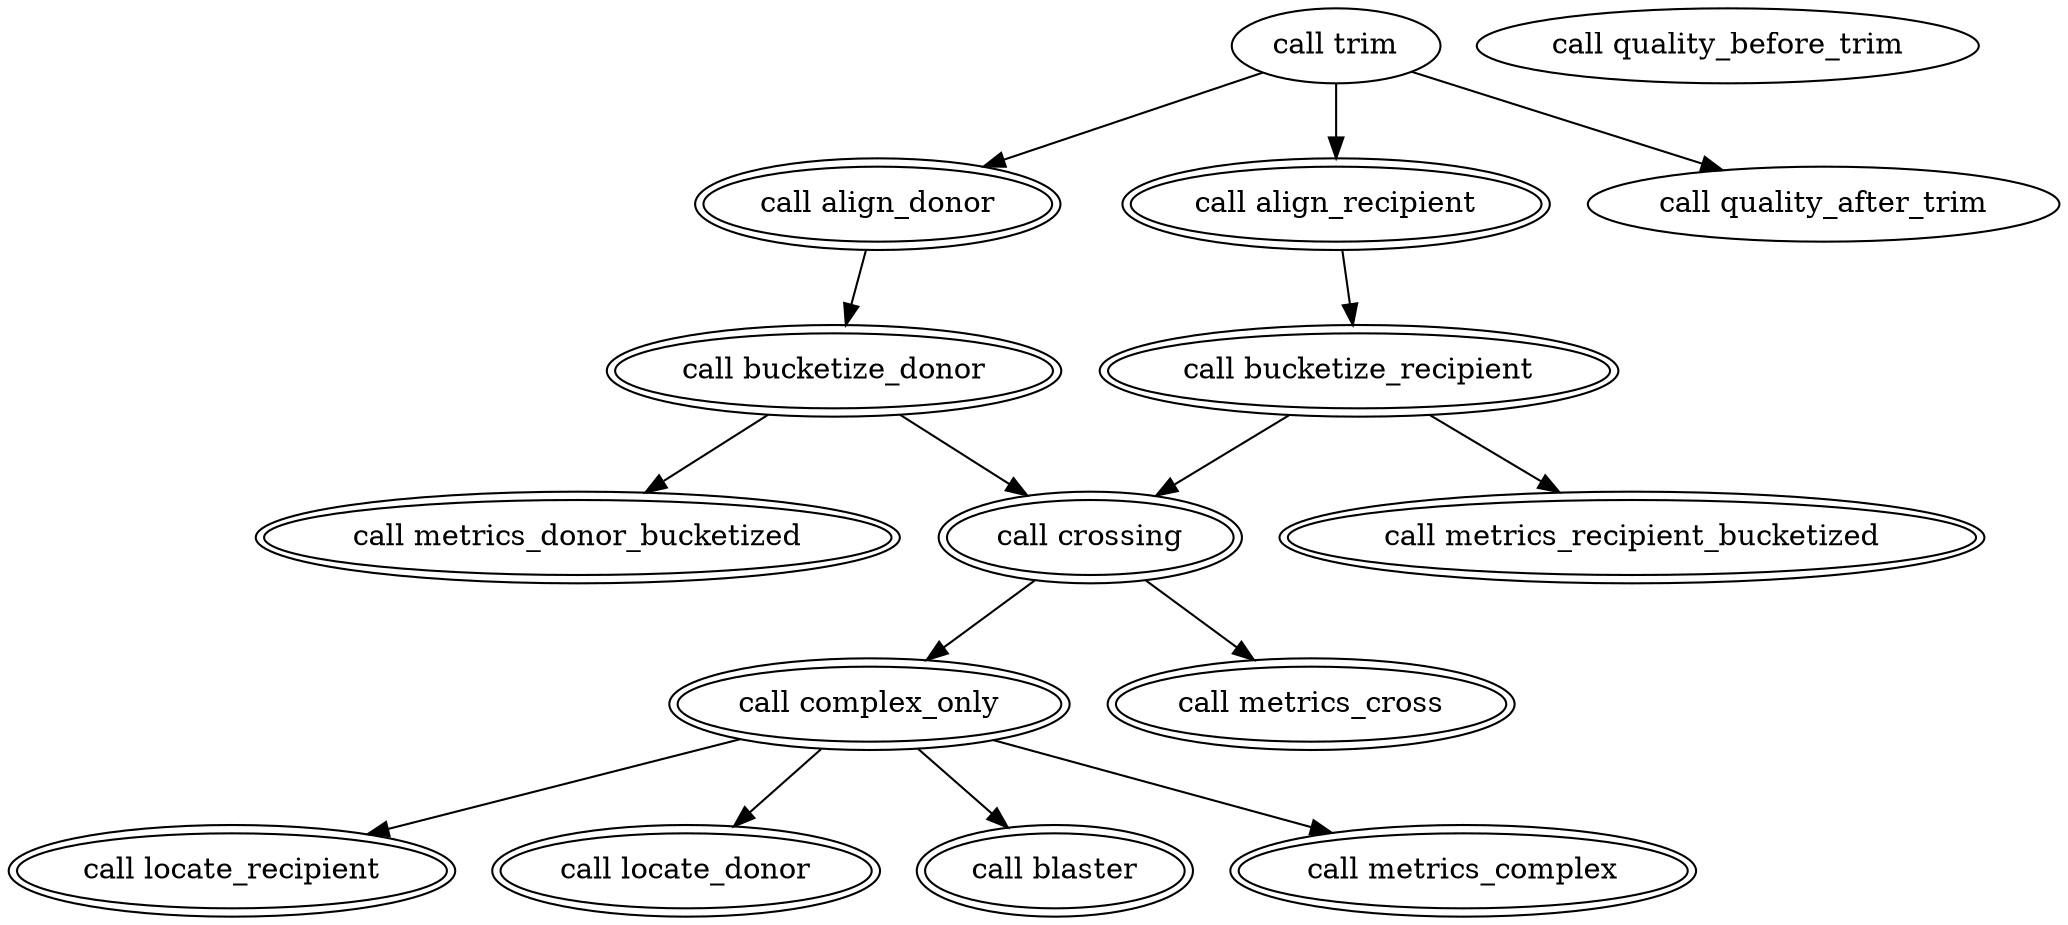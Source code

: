 digraph donor_recipient {
  #rankdir=LR;
  compound=true;

  # Links
  CALL_align_donor -> CALL_bucketize_donor
  CALL_bucketize_recipient -> CALL_metrics_recipient_bucketized
  CALL_complex_only -> CALL_locate_recipient
  CALL_bucketize_donor -> CALL_crossing
  CALL_bucketize_recipient -> CALL_crossing
  CALL_align_recipient -> CALL_bucketize_recipient
  CALL_trim -> CALL_quality_after_trim
  CALL_complex_only -> CALL_locate_donor
  CALL_bucketize_donor -> CALL_metrics_donor_bucketized
  CALL_complex_only -> CALL_blaster
  CALL_trim -> CALL_align_donor
  CALL_crossing -> CALL_metrics_cross
  CALL_crossing -> CALL_complex_only
  CALL_complex_only -> CALL_metrics_complex
  CALL_trim -> CALL_align_recipient

  # Nodes
  CALL_bucketize_donor [label="call bucketize_donor";shape="oval";peripheries=2]
  CALL_align_donor [label="call align_donor";shape="oval";peripheries=2]
  CALL_blaster [label="call blaster";shape="oval";peripheries=2]
  CALL_metrics_complex [label="call metrics_complex";shape="oval";peripheries=2]
  CALL_complex_only [label="call complex_only";shape="oval";peripheries=2]
  CALL_align_recipient [label="call align_recipient";shape="oval";peripheries=2]
  CALL_metrics_recipient_bucketized [label="call metrics_recipient_bucketized";shape="oval";peripheries=2]
  CALL_locate_recipient [label="call locate_recipient";shape="oval";peripheries=2]
  CALL_metrics_donor_bucketized [label="call metrics_donor_bucketized";shape="oval";peripheries=2]
  CALL_crossing [label="call crossing";shape="oval";peripheries=2]
  CALL_locate_donor [label="call locate_donor";shape="oval";peripheries=2]
  CALL_bucketize_recipient [label="call bucketize_recipient";shape="oval";peripheries=2]
  CALL_trim [label="call trim"]
  CALL_metrics_cross [label="call metrics_cross";shape="oval";peripheries=2]
  CALL_quality_before_trim [label="call quality_before_trim"]
  CALL_quality_after_trim [label="call quality_after_trim"]
}
